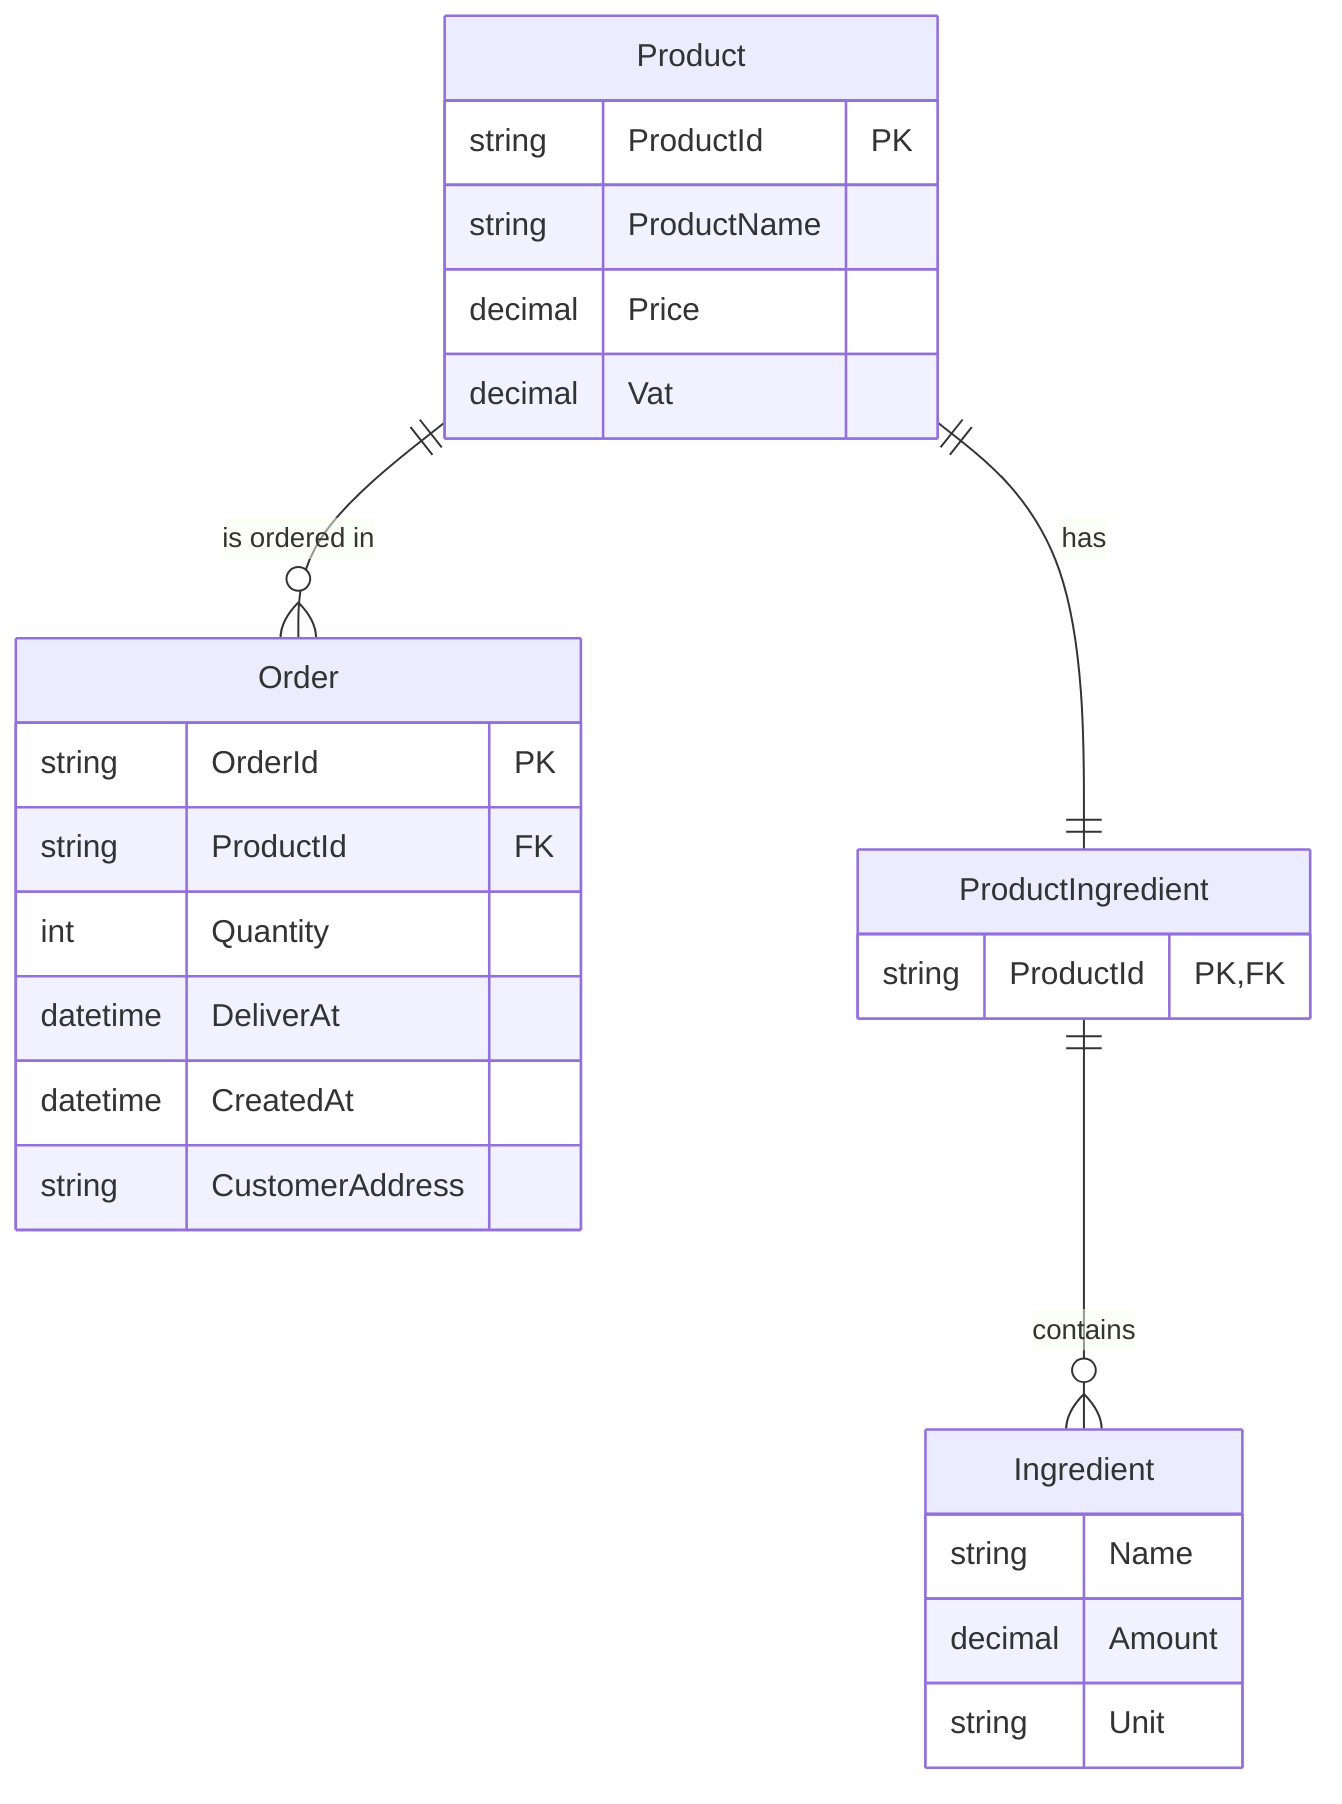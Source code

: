 erDiagram
    Order {
        string OrderId PK
        string ProductId FK
        int Quantity
        datetime DeliverAt
        datetime CreatedAt
        string CustomerAddress
    }
    
    Product {
        string ProductId PK
        string ProductName
        decimal Price
        decimal Vat
    }
    
    ProductIngredient {
        string ProductId PK,FK
    }
    
    Ingredient {
        string Name
        decimal Amount
        string Unit
    }
    
    Product ||--o{ Order : "is ordered in"
    Product ||--|| ProductIngredient : "has"
    ProductIngredient ||--o{ Ingredient : "contains"